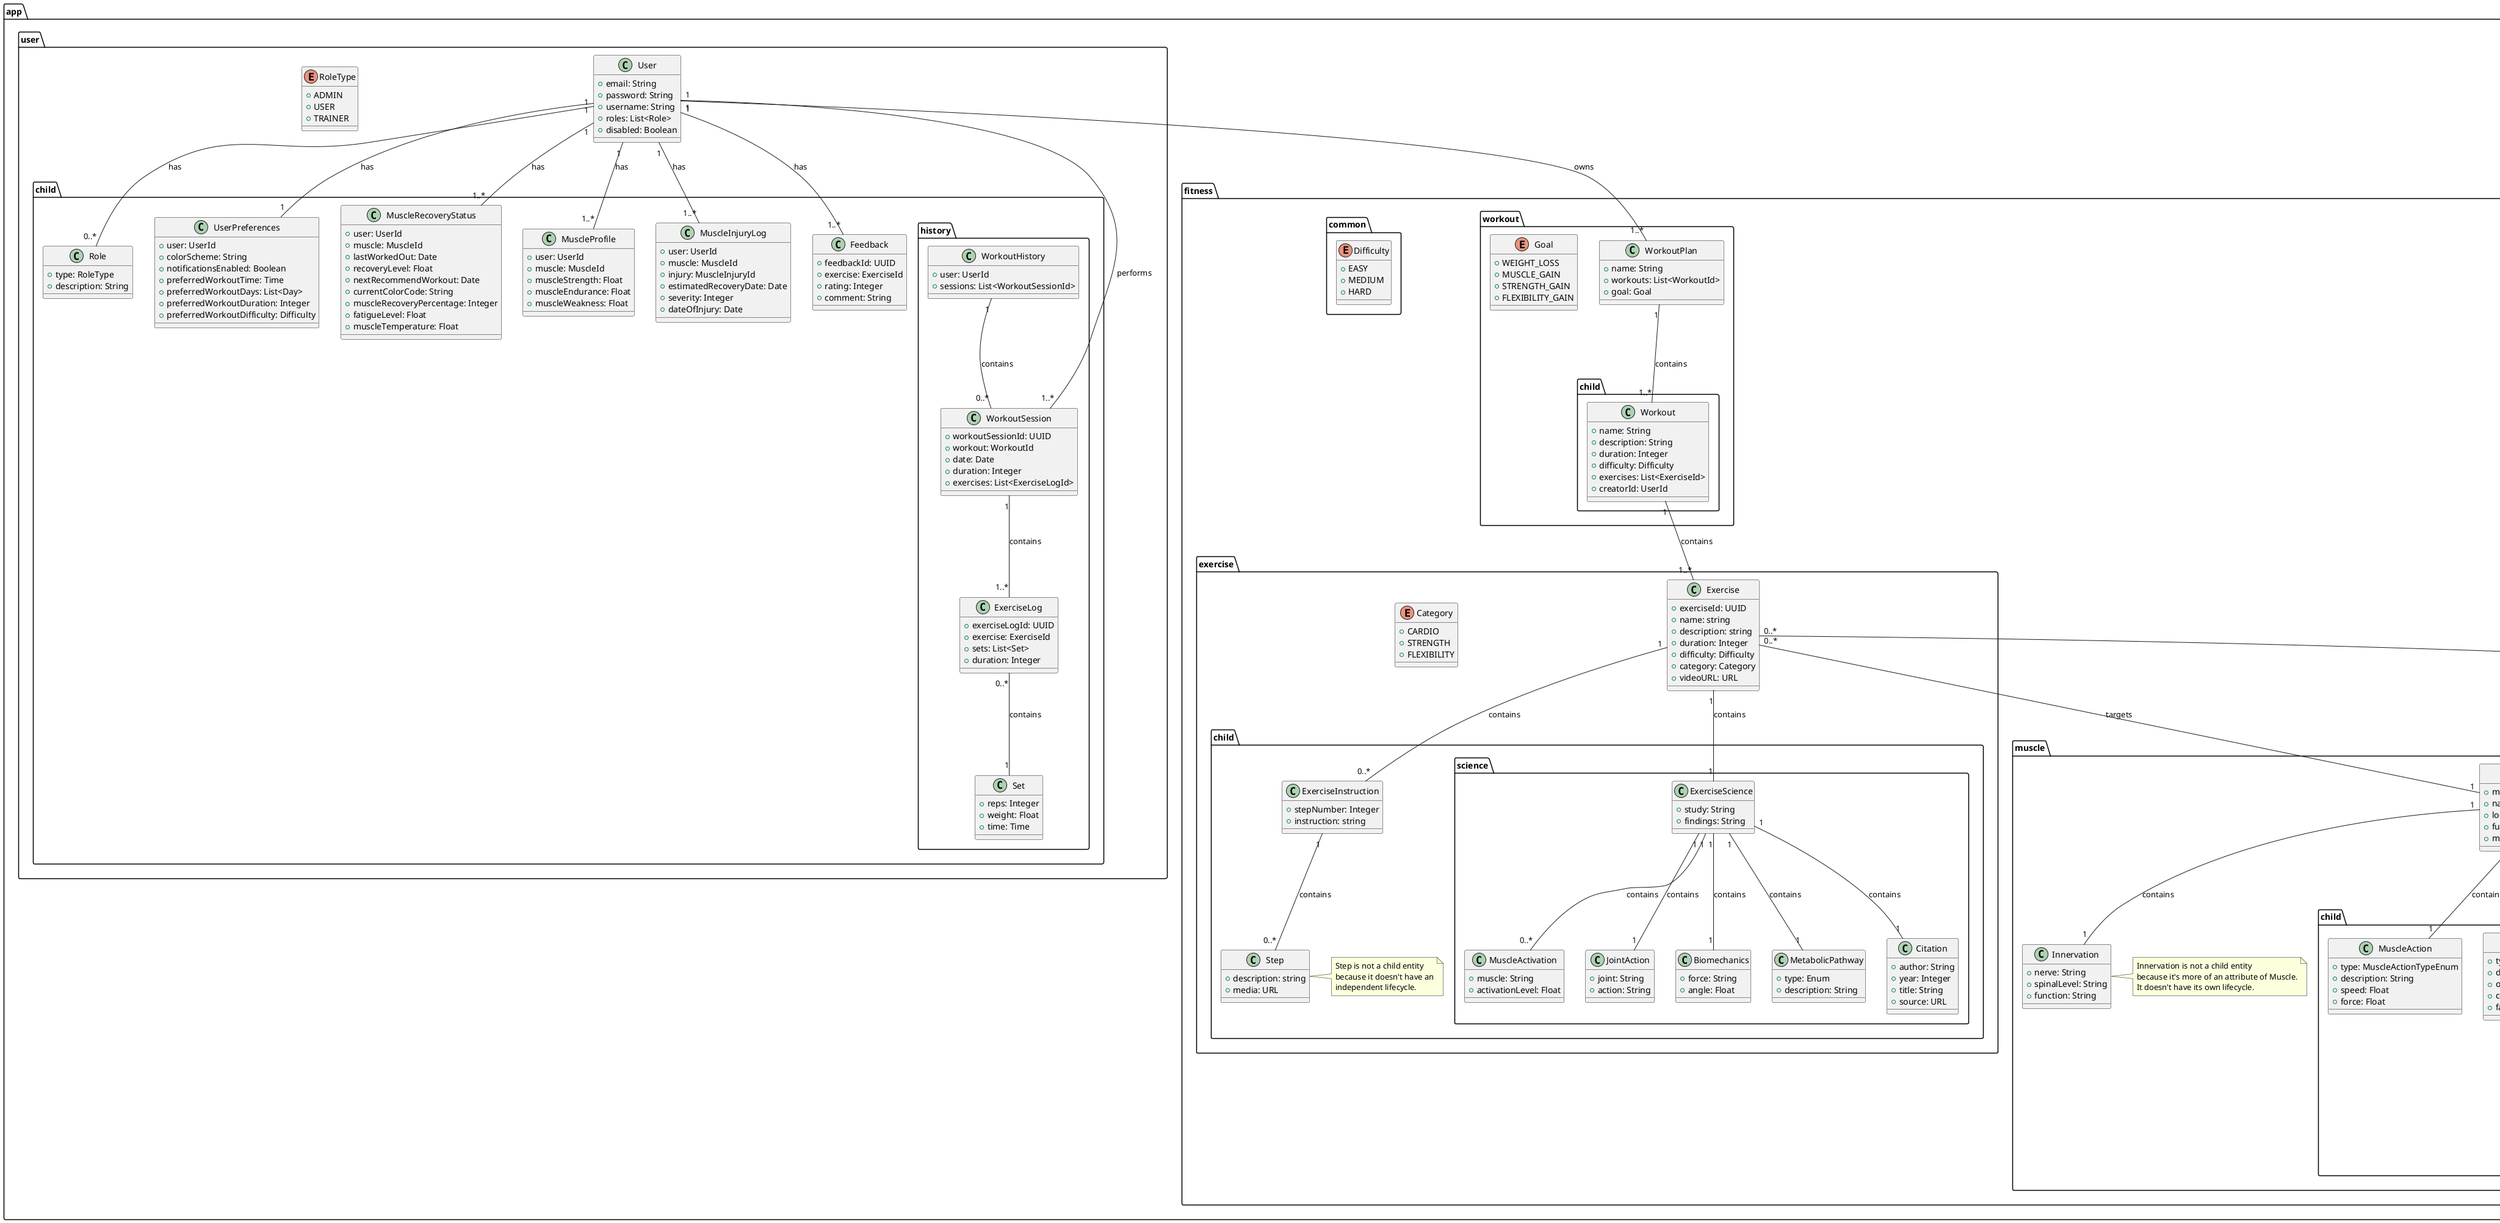 @startuml

!define RECTANGLE class

skinparam class {
  BackgroundColor<<NOTE>> Yellow
  BorderColor<<NOTE>> Black
  FontColor<<NOTE>> Black
  BorderThickness<<NOTE>> 2
}

package "app" {


    package "user" {
        RECTANGLE User {
            + email: String
            + password: String
            + username: String
            + roles: List<Role>
            + disabled: Boolean
        }

        ENUM RoleType {
            + ADMIN
            + USER
            + TRAINER
        }

        package "child" {
            RECTANGLE Role {
                + type: RoleType
                + description: String
            }
            RECTANGLE UserPreferences {
                + user: UserId
                + colorScheme: String
                + notificationsEnabled: Boolean
                + preferredWorkoutTime: Time
                + preferredWorkoutDays: List<Day>
                + preferredWorkoutDuration: Integer
                + preferredWorkoutDifficulty: Difficulty
            }

            RECTANGLE MuscleRecoveryStatus {
                + user: UserId
                + muscle: MuscleId
                + lastWorkedOut: Date
                + recoveryLevel: Float
                + nextRecommendWorkout: Date
                + currentColorCode: String
                + muscleRecoveryPercentage: Integer
                + fatigueLevel: Float
                + muscleTemperature: Float
            }

            RECTANGLE MuscleProfile {
                + user: UserId
                + muscle: MuscleId
                + muscleStrength: Float
                + muscleEndurance: Float
                + muscleWeakness: Float
            }

            RECTANGLE MuscleInjuryLog {
                + user: UserId
                + muscle: MuscleId
                + injury: MuscleInjuryId
                + estimatedRecoveryDate: Date
                + severity: Integer
                + dateOfInjury: Date
            }

            package "history" {
                RECTANGLE WorkoutHistory {
                    + user: UserId
                    + sessions: List<WorkoutSessionId>
                }
                RECTANGLE WorkoutSession {
                    + workoutSessionId: UUID
                    + workout: WorkoutId
                    + date: Date
                    + duration: Integer
                    + exercises: List<ExerciseLogId>
                }
                RECTANGLE ExerciseLog {
                    + exerciseLogId: UUID
                    + exercise: ExerciseId
                    + sets: List<Set>
                    + duration: Integer
                }
                RECTANGLE Set {
                    + reps: Integer
                    + weight: Float
                    + time: Time
                }
            }
            RECTANGLE Feedback {
                + feedbackId: UUID
                + exercise: ExerciseId
                + rating: Integer
                + comment: String
            }
        }

    }

    package "fitness" {
        package "exercise" {
            RECTANGLE Exercise {
                + exerciseId: UUID
                + name: string
                + description: string
                + duration: Integer
                + difficulty: Difficulty
                + category: Category
                + videoURL: URL
            }

            ENUM Category {
                + CARDIO
                + STRENGTH
                + FLEXIBILITY
            }

            package "child" {
                RECTANGLE ExerciseInstruction {
                    + stepNumber: Integer
                    + instruction: string
                }
                RECTANGLE Step {
                    + description: string
                    + media: URL
                }

                note right of Step: Step is not a child entity\nbecause it doesn't have an\nindependent lifecycle.


                ExerciseInstruction "1" -- "0..*" Step : contains

                package "science" {
                    RECTANGLE ExerciseScience {
                        + study: String
                        + findings: String
                    }
                    RECTANGLE MuscleActivation {
                        + muscle: String
                        + activationLevel: Float
                    }
                    RECTANGLE JointAction {
                        + joint: String
                        + action: String
                    }
                    RECTANGLE Biomechanics {
                        + force: String
                        + angle: Float
                    }
                    RECTANGLE MetabolicPathway {
                        + type: Enum
                        + description: String
                    }
                    RECTANGLE Citation {
                        + author: String
                        + year: Integer
                        + title: String
                        + source: URL
                    }

                    ' Relationships within ExerciseScience package
                    ExerciseScience "1" -- "1" Citation : contains
                    ExerciseScience "1" -- "1" JointAction : contains
                    ExerciseScience "1" -- "1" Biomechanics : contains
                    ExerciseScience "1" -- "1" MetabolicPathway : contains
                    ExerciseScience "1" -- "0..*" MuscleActivation : contains
                }

                ' Relationships within child package
                Exercise "1" -- "0..*" ExerciseInstruction : contains
                Exercise "1" -- "1" ExerciseScience : contains
            }
        }
        package "muscle" {
            RECTANGLE Muscle {
                + muscleId: UUID
                + name: String
                + location: String
                + function: String
                + muscleGroup: MuscleGroupId
            }

             ' Nerves that control the muscle (Innervation)
            RECTANGLE Innervation {
                + nerve: String
                + spinalLevel: String
                + function: String
            }

            note right of Innervation: Innervation is not a child entity\nbecause it's more of an attribute of Muscle.\nIt doesn't have its own lifecycle.


            package "child" {
                RECTANGLE MuscleAction {
                    + type: MuscleActionTypeEnum
                    + description: String
                    + speed: Float
                    + force: Float
                }
                RECTANGLE MuscleFiberType {
                    + type: MuscleFiberTypeEnum
                    + description: String
                    + oxidativeCapacity: Float
                    + contractileSpeed: Float
                    + fatigueResistance: Float
                }
                RECTANGLE MuscleType {
                    + type: MuscleTypeEnum
                    + description: String
                    + location: String
                    + primaryFunction: String
                    + isVoluntary: Boolean
                }

                RECTANGLE MuscleInjury {
                    + type: String
                    + description: String
                    + recoveryTime: Integer
                }

                ENUM MuscleActionTypeEnum {
                    + CONTRACTION
                    + EXTENSION
                }
                ENUM MuscleFiberTypeEnum {
                    + SLOW
                    + FAST
                }
                ENUM MuscleTypeEnum {
                    + SKELETAL
                    + SMOOTH
                    + CARDIAC
                }

                ' Relationships within child package
                Muscle "1" -- "1" MuscleAction : contains
                Muscle "1" -- "1" MuscleFiberType : contains
                Muscle "1" -- "1" MuscleType : contains
                Muscle "1" -- "1" Innervation : contains
                Muscle "1" -- "1" MuscleInjury : contains
            }
        }
        Exercise "0..*" -- "1" Muscle : targets

        package "muscleGroup" {
            RECTANGLE MuscleGroup {
                + name: String
                + muscles: List<MuscleId>
            }
            package "child" {
                RECTANGLE Function {
                    + type: Enum
                    + description: String
                }
            }

            MuscleGroup "1" -- "1" Function : contains
        }

        package "workout" {
            RECTANGLE WorkoutPlan {
                + name: String
                + workouts: List<WorkoutId>
                + goal: Goal
            }
            ENUM Goal {
                + WEIGHT_LOSS
                + MUSCLE_GAIN
                + STRENGTH_GAIN
                + FLEXIBILITY_GAIN
            }
            package "child" {
                RECTANGLE Workout {
                    + name: String
                    + description: String
                    + duration: Integer
                    + difficulty: Difficulty
                    + exercises: List<ExerciseId>
                    + creatorId: UserId
                }
            }

            Workout "1" -- "1..*" Exercise : contains
            WorkoutPlan "1" -- "1..*" Workout : contains
        }

        package "common" {
            ENUM Difficulty {
                + EASY
                + MEDIUM
                + HARD
            }
        }


        package "equipment" {
            RECTANGLE Equipment {
                + equipmentId: UUID
                + name: String
                + description: String
                + type: EquipmentType
            }

            ENUM EquipmentType {
                + FREE_WEIGHT
                + MACHINE
                + ACCESSORY
            }

        }
        Exercise "0..*" -- "0..1" Equipment : requires
    }


}
User "1" -- "1..*" Feedback : has
User "1" -- "0..*" Role : has
User "1" -- "1" UserPreferences : has
User "1" -- "1..*" MuscleRecoveryStatus : has
User "1" -- "1..*" MuscleInjuryLog : has
User "1" -- "1..*" MuscleProfile : has
WorkoutHistory "1" -- "0..*" WorkoutSession : contains
WorkoutSession "1" -- "1..*" ExerciseLog : contains
ExerciseLog "0..*" -- "1" Set : contains
User "1" -- "1..*" WorkoutSession : performs
User "1" -- "1..*" WorkoutPlan : owns
Muscle "0..*" -- "1" MuscleGroup : contains
@enduml
